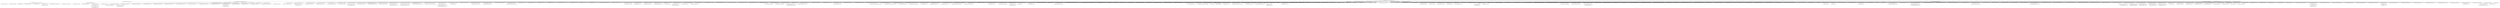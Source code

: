 digraph "com.askscio.atlassian_plugins.confluence:scio_search:atlassian-plugin:1.1.0-SNAPSHOT" { 
	"com.askscio.atlassian_plugins.confluence:scio_search:atlassian-plugin:1.1.0-SNAPSHOT" -> "com.atlassian.plugins.rest:atlassian-rest-common:jar:6.1.11:provided" ; 
	"com.askscio.atlassian_plugins.confluence:scio_search:atlassian-plugin:1.1.0-SNAPSHOT" -> "com.atlassian.plugin:atlassian-spring-scanner-maven-plugin:jar:2.2.2:provided" ; 
	"com.askscio.atlassian_plugins.confluence:scio_search:atlassian-plugin:1.1.0-SNAPSHOT" -> "javax.inject:javax.inject:jar:1:compile" ; 
	"com.askscio.atlassian_plugins.confluence:scio_search:atlassian-plugin:1.1.0-SNAPSHOT" -> "com.atlassian.plugin:atlassian-spring-scanner-annotation:jar:2.1.7:provided" ; 
	"com.askscio.atlassian_plugins.confluence:scio_search:atlassian-plugin:1.1.0-SNAPSHOT" -> "javax.servlet:javax.servlet-api:jar:3.0.1:provided" ; 
	"com.askscio.atlassian_plugins.confluence:scio_search:atlassian-plugin:1.1.0-SNAPSHOT" -> "junit:junit:jar:4.10:test" ; 
	"com.askscio.atlassian_plugins.confluence:scio_search:atlassian-plugin:1.1.0-SNAPSHOT" -> "com.atlassian.confluence:confluence:jar:6.14.0:provided" ; 
	"com.askscio.atlassian_plugins.confluence:scio_search:atlassian-plugin:1.1.0-SNAPSHOT" -> "com.atlassian.plugins:atlassian-plugins-osgi-javaconfig:jar:0.2.0:compile" ; 
	"com.askscio.atlassian_plugins.confluence:scio_search:atlassian-plugin:1.1.0-SNAPSHOT" -> "org.apache.felix:org.apache.felix.framework:jar:4.0.0:provided" ; 
	"com.askscio.atlassian_plugins.confluence:scio_search:atlassian-plugin:1.1.0-SNAPSHOT" -> "org.springframework:spring-beans:jar:4.2.5.RELEASE:provided" ; 
	"com.askscio.atlassian_plugins.confluence:scio_search:atlassian-plugin:1.1.0-SNAPSHOT" -> "org.springframework:spring-context:jar:4.2.5.RELEASE:provided" ; 
	"com.askscio.atlassian_plugins.confluence:scio_search:atlassian-plugin:1.1.0-SNAPSHOT" -> "com.atlassian.plugins:atlassian-plugins-osgi-testrunner:jar:2.0.2:test" ; 
	"com.askscio.atlassian_plugins.confluence:scio_search:atlassian-plugin:1.1.0-SNAPSHOT" -> "javax.ws.rs:jsr311-api:jar:1.1.1:provided" ; 
	"com.askscio.atlassian_plugins.confluence:scio_search:atlassian-plugin:1.1.0-SNAPSHOT" -> "com.google.code.gson:gson:jar:2.2.2-atlassian-1:compile" ; 
	"com.atlassian.plugins.rest:atlassian-rest-common:jar:6.1.11:provided" -> "com.atlassian.plugins.rest:com.atlassian.jersey-library:pom:6.1.11:provided" ; 
	"com.atlassian.plugins.rest:com.atlassian.jersey-library:pom:6.1.11:provided" -> "com.sun.jersey:jersey-core:jar:1.19.4:provided" ; 
	"com.atlassian.plugins.rest:com.atlassian.jersey-library:pom:6.1.11:provided" -> "com.sun.jersey:jersey-server:jar:1.19.4:provided" ; 
	"com.atlassian.plugins.rest:com.atlassian.jersey-library:pom:6.1.11:provided" -> "org.ow2.asm:asm:jar:7.1:provided" ; 
	"com.atlassian.plugins.rest:com.atlassian.jersey-library:pom:6.1.11:provided" -> "com.sun.jersey:jersey-servlet:jar:1.19.4:provided" ; 
	"com.atlassian.plugins.rest:com.atlassian.jersey-library:pom:6.1.11:provided" -> "com.sun.jersey:jersey-client:jar:1.19.4:provided" ; 
	"com.atlassian.plugins.rest:com.atlassian.jersey-library:pom:6.1.11:provided" -> "com.sun.jersey:jersey-json:jar:1.19.4:provided" ; 
	"com.atlassian.plugins.rest:com.atlassian.jersey-library:pom:6.1.11:provided" -> "org.codehaus.jackson:jackson-jaxrs:jar:1.9.13-atlassian-6:provided" ; 
	"com.atlassian.plugins.rest:com.atlassian.jersey-library:pom:6.1.11:provided" -> "org.codehaus.jackson:jackson-xc:jar:1.9.13-atlassian-6:provided" ; 
	"com.sun.jersey:jersey-json:jar:1.19.4:provided" -> "org.codehaus.jettison:jettison:jar:1.1:provided" ; 
	"com.atlassian.plugin:atlassian-spring-scanner-maven-plugin:jar:2.2.2:provided" -> "org.apache.maven:maven-plugin-api:jar:3.0.5:provided" ; 
	"com.atlassian.plugin:atlassian-spring-scanner-maven-plugin:jar:2.2.2:provided" -> "org.apache.maven:maven-core:jar:3.6.3:provided" ; 
	"com.atlassian.plugin:atlassian-spring-scanner-maven-plugin:jar:2.2.2:provided" -> "org.apache.maven.shared:maven-dependency-tree:jar:2.2:provided" ; 
	"com.atlassian.plugin:atlassian-spring-scanner-maven-plugin:jar:2.2.2:provided" -> "org.codehaus.plexus:plexus-utils:jar:3.3.0:provided" ; 
	"com.atlassian.plugin:atlassian-spring-scanner-maven-plugin:jar:2.2.2:provided" -> "org.reflections:reflections:jar:0.9.12:provided" ; 
	"com.atlassian.plugin:atlassian-spring-scanner-maven-plugin:jar:2.2.2:provided" -> "org.javassist:javassist:jar:3.19.0-GA:provided" ; 
	"com.atlassian.plugin:atlassian-spring-scanner-maven-plugin:jar:2.2.2:provided" -> "org.slf4j:slf4j-api:jar:1.7.25:provided" ; 
	"com.atlassian.plugin:atlassian-spring-scanner-maven-plugin:jar:2.2.2:provided" -> "org.slf4j:slf4j-simple:jar:1.7.25:provided" ; 
	"com.atlassian.plugin:atlassian-spring-scanner-maven-plugin:jar:2.2.2:provided" -> "com.google.code.findbugs:jsr305:jar:3.0.2:provided" ; 
	"org.apache.maven:maven-plugin-api:jar:3.0.5:provided" -> "org.apache.maven:maven-model:jar:3.0.5:provided" ; 
	"org.apache.maven:maven-plugin-api:jar:3.0.5:provided" -> "org.apache.maven:maven-artifact:jar:3.0.5:provided" ; 
	"org.apache.maven:maven-plugin-api:jar:3.0.5:provided" -> "org.sonatype.sisu:sisu-inject-plexus:jar:2.3.0:provided" ; 
	"org.sonatype.sisu:sisu-inject-plexus:jar:2.3.0:provided" -> "org.sonatype.sisu:sisu-inject-bean:jar:2.3.0:provided" ; 
	"org.sonatype.sisu:sisu-inject-bean:jar:2.3.0:provided" -> "org.sonatype.sisu:sisu-guice:jar:no_aop:3.1.0:provided" ; 
	"org.sonatype.sisu:sisu-guice:jar:no_aop:3.1.0:provided" -> "org.sonatype.sisu:sisu-guava:jar:0.9.9:provided" ; 
	"org.apache.maven:maven-core:jar:3.6.3:provided" -> "org.apache.maven:maven-settings:jar:3.6.3:provided" ; 
	"org.apache.maven:maven-core:jar:3.6.3:provided" -> "org.apache.maven:maven-settings-builder:jar:3.6.3:provided" ; 
	"org.apache.maven:maven-core:jar:3.6.3:provided" -> "org.apache.maven:maven-builder-support:jar:3.6.3:provided" ; 
	"org.apache.maven:maven-core:jar:3.6.3:provided" -> "org.apache.maven:maven-repository-metadata:jar:3.6.3:provided" ; 
	"org.apache.maven:maven-core:jar:3.6.3:provided" -> "org.apache.maven:maven-model-builder:jar:3.6.3:provided" ; 
	"org.apache.maven:maven-core:jar:3.6.3:provided" -> "org.apache.maven:maven-resolver-provider:jar:3.6.3:provided" ; 
	"org.apache.maven:maven-core:jar:3.6.3:provided" -> "org.apache.maven.resolver:maven-resolver-impl:jar:1.4.1:provided" ; 
	"org.apache.maven:maven-core:jar:3.6.3:provided" -> "org.apache.maven.resolver:maven-resolver-api:jar:1.4.1:provided" ; 
	"org.apache.maven:maven-core:jar:3.6.3:provided" -> "org.apache.maven.resolver:maven-resolver-spi:jar:1.4.1:provided" ; 
	"org.apache.maven:maven-core:jar:3.6.3:provided" -> "org.apache.maven.resolver:maven-resolver-util:jar:1.4.1:provided" ; 
	"org.apache.maven:maven-core:jar:3.6.3:provided" -> "org.apache.maven.shared:maven-shared-utils:jar:3.2.1:provided" ; 
	"org.apache.maven:maven-core:jar:3.6.3:provided" -> "org.eclipse.sisu:org.eclipse.sisu.plexus:jar:0.3.4:provided" ; 
	"org.apache.maven:maven-core:jar:3.6.3:provided" -> "org.eclipse.sisu:org.eclipse.sisu.inject:jar:0.3.4:provided" ; 
	"org.apache.maven:maven-core:jar:3.6.3:provided" -> "com.google.inject:guice:jar:no_aop:4.2.1:provided" ; 
	"org.apache.maven:maven-core:jar:3.6.3:provided" -> "org.codehaus.plexus:plexus-classworlds:jar:2.6.0:provided" ; 
	"org.apache.maven:maven-core:jar:3.6.3:provided" -> "org.codehaus.plexus:plexus-component-annotations:jar:2.1.0:provided" ; 
	"org.apache.maven:maven-settings-builder:jar:3.6.3:provided" -> "org.codehaus.plexus:plexus-interpolation:jar:1.25:provided" ; 
	"org.apache.maven:maven-settings-builder:jar:3.6.3:provided" -> "org.sonatype.plexus:plexus-sec-dispatcher:jar:1.4:provided" ; 
	"org.sonatype.plexus:plexus-sec-dispatcher:jar:1.4:provided" -> "org.sonatype.plexus:plexus-cipher:jar:1.4:provided" ; 
	"org.eclipse.sisu:org.eclipse.sisu.plexus:jar:0.3.4:provided" -> "javax.enterprise:cdi-api:jar:1.0:provided" ; 
	"javax.enterprise:cdi-api:jar:1.0:provided" -> "javax.annotation:jsr250-api:jar:1.0:provided" ; 
	"org.apache.maven.shared:maven-dependency-tree:jar:2.2:provided" -> "org.eclipse.aether:aether-util:jar:0.9.0.M2:provided" ; 
	"junit:junit:jar:4.10:test" -> "org.hamcrest:hamcrest-core:jar:1.1:provided" ; 
	"com.atlassian.confluence:confluence:jar:6.14.0:provided" -> "com.atlassian.filestore:dt-filestore-httpclient:jar:1.3.0:provided" ; 
	"com.atlassian.confluence:confluence:jar:6.14.0:provided" -> "com.atlassian.media:dt-media-api-httpclient:jar:2.0.4:provided" ; 
	"com.atlassian.confluence:confluence:jar:6.14.0:provided" -> "com.atlassian.security:atlassian-secure-xml:jar:3.2.11:provided" ; 
	"com.atlassian.confluence:confluence:jar:6.14.0:provided" -> "org.xerial.snappy:snappy-java:jar:1.1.1.7:provided" ; 
	"com.atlassian.confluence:confluence:jar:6.14.0:provided" -> "com.atlassian.crowd:embedded-crowd-api:jar:2.10.4:provided" ; 
	"com.atlassian.confluence:confluence:jar:6.14.0:provided" -> "com.atlassian.crowd:crowd-events:jar:2.10.4:provided" ; 
	"com.atlassian.confluence:confluence:jar:6.14.0:provided" -> "com.atlassian.crowd:crowd-core:jar:2.10.4:provided" ; 
	"com.atlassian.confluence:confluence:jar:6.14.0:provided" -> "com.atlassian.crowd:crowd-integration-api:jar:2.10.4:provided" ; 
	"com.atlassian.confluence:confluence:jar:6.14.0:provided" -> "com.atlassian.crowd:crowd-integration-seraph:jar:2.10.4:provided" ; 
	"com.atlassian.confluence:confluence:jar:6.14.0:provided" -> "com.atlassian.crowd:embedded-crowd-spi:jar:2.10.4:provided" ; 
	"com.atlassian.confluence:confluence:jar:6.14.0:provided" -> "com.atlassian.crowd:crowd-password-encoders:jar:2.10.4:provided" ; 
	"com.atlassian.confluence:confluence:jar:6.14.0:provided" -> "com.google.code.findbugs:findbugs-annotations:jar:3.0.1:provided" ; 
	"com.atlassian.confluence:confluence:jar:6.14.0:provided" -> "com.atlassian.crowd:atlassian-embedded-crowd-atlassian-user:jar:2.3.3:provided" ; 
	"com.atlassian.confluence:confluence:jar:6.14.0:provided" -> "com.atlassian.crowd:embedded-crowd-core:jar:2.10.4:provided" ; 
	"com.atlassian.confluence:confluence:jar:6.14.0:provided" -> "com.atlassian.crowd:crowd-query-language:jar:2.10.4:provided" ; 
	"com.atlassian.confluence:confluence:jar:6.14.0:provided" -> "com.atlassian.crowd:crowd-persistence:jar:2.10.4:provided" ; 
	"com.atlassian.confluence:confluence:jar:6.14.0:provided" -> "org.springframework.ldap:spring-ldap-core:jar:2.2.1.RELEASE:provided" ; 
	"com.atlassian.confluence:confluence:jar:6.14.0:provided" -> "com.atlassian.confluence:confluence-upgrade:jar:6.14.0:provided" ; 
	"com.atlassian.confluence:confluence:jar:6.14.0:provided" -> "com.atlassian.confluence.compat:confluence-compat-lib:jar:1.0.0:provided" ; 
	"com.atlassian.confluence:confluence:jar:6.14.0:provided" -> "com.atlassian.gzipfilter:atlassian-gzipfilter:jar:3.0.0:provided" ; 
	"com.atlassian.confluence:confluence:jar:6.14.0:provided" -> "com.atlassian.analytics:analytics-api:jar:5.6.0:provided" ; 
	"com.atlassian.confluence:confluence:jar:6.14.0:provided" -> "com.atlassian.applinks:applinks-api:jar:5.4.7:provided" ; 
	"com.atlassian.confluence:confluence:jar:6.14.0:provided" -> "com.atlassian.applinks:applinks-spi:jar:5.4.7:provided" ; 
	"com.atlassian.confluence:confluence:jar:6.14.0:provided" -> "com.atlassian.applinks:applinks-host:jar:5.4.7:provided" ; 
	"com.atlassian.confluence:confluence:jar:6.14.0:provided" -> "com.atlassian.cluster.monitoring:cluster-monitoring-spi:jar:1.0.3:provided" ; 
	"com.atlassian.confluence:confluence:jar:6.14.0:provided" -> "com.atlassian.dragonfly:dragonfly-api:jar:1.1:provided" ; 
	"com.atlassian.confluence:confluence:jar:6.14.0:provided" -> "com.atlassian.dragonfly:dragonfly-spi:jar:1.1:provided" ; 
	"com.atlassian.confluence:confluence:jar:6.14.0:provided" -> "com.atlassian.dragonfly:dragonfly-core:jar:1.1:provided" ; 
	"com.atlassian.confluence:confluence:jar:6.14.0:provided" -> "com.atlassian.util.concurrent:atlassian-util-concurrent:jar:3.0.0:provided" ; 
	"com.atlassian.confluence:confluence:jar:6.14.0:provided" -> "io.atlassian.util.concurrent:atlassian-util-concurrent:jar:4.0.1:provided" ; 
	"com.atlassian.confluence:confluence:jar:6.14.0:provided" -> "com.atlassian.modzdetector:modz-detector:jar:0.14:provided" ; 
	"com.atlassian.confluence:confluence:jar:6.14.0:provided" -> "com.atlassian.mail:atlassian-mail:jar:2.5.19:provided" ; 
	"com.atlassian.confluence:confluence:jar:6.14.0:provided" -> "com.atlassian.velocity:atlassian-velocity:jar:1.3:provided" ; 
	"com.atlassian.confluence:confluence:jar:6.14.0:provided" -> "com.atlassian.core:atlassian-core:jar:4.6.22:provided" ; 
	"com.atlassian.confluence:confluence:jar:6.14.0:provided" -> "com.atlassian.config:atlassian-config:jar:1.0.1:provided" ; 
	"com.atlassian.confluence:confluence:jar:6.14.0:provided" -> "com.atlassian.spring:atlassian-spring:jar:2.0.8:provided" ; 
	"com.atlassian.confluence:confluence:jar:6.14.0:provided" -> "com.atlassian.spring:atlassian-spring-hibernate2:jar:2.0.8:provided" ; 
	"com.atlassian.confluence:confluence:jar:6.14.0:provided" -> "com.atlassian.event:atlassian-event:jar:3.1.5:provided" ; 
	"com.atlassian.confluence:confluence:jar:6.14.0:provided" -> "com.atlassian.confluence:confluence-bucket:jar:6.14.0:provided" ; 
	"com.atlassian.confluence:confluence:jar:6.14.0:provided" -> "com.atlassian.hibernate:atlassian-hibernate2-extras:jar:6.2.1:provided" ; 
	"com.atlassian.confluence:confluence:jar:6.14.0:provided" -> "com.atlassian.xwork:atlassian-xwork-10:jar:1.20:provided" ; 
	"com.atlassian.confluence:confluence:jar:6.14.0:provided" -> "com.atlassian.xwork:atlassian-xwork-core:jar:1.20:provided" ; 
	"com.atlassian.confluence:confluence:jar:6.14.0:provided" -> "com.atlassian.profiling:atlassian-profiling:jar:2.0:provided" ; 
	"com.atlassian.confluence:confluence:jar:6.14.0:provided" -> "com.atlassian.threadlocal:atlassian-threadlocal:jar:1.4:provided" ; 
	"com.atlassian.confluence:confluence:jar:6.14.0:provided" -> "com.atlassian.trackback:atlassian-trackback:jar:0.10:provided" ; 
	"com.atlassian.confluence:confluence:jar:6.14.0:provided" -> "com.atlassian.extras:atlassian-extras-core:jar:3.4.1:provided" ; 
	"com.atlassian.confluence:confluence:jar:6.14.0:provided" -> "com.atlassian.ip:atlassian-ip:jar:3.1:provided" ; 
	"com.atlassian.confluence:confluence:jar:6.14.0:provided" -> "com.atlassian.johnson:atlassian-johnson-core:jar:3.5.0:provided" ; 
	"com.atlassian.confluence:confluence:jar:6.14.0:provided" -> "com.atlassian.johnson:atlassian-johnson-plugins:jar:3.5.0:provided" ; 
	"com.atlassian.confluence:confluence:jar:6.14.0:provided" -> "com.atlassian.html:atlassian-html-encoder:jar:1.5:provided" ; 
	"com.atlassian.confluence:confluence:jar:6.14.0:provided" -> "com.atlassian.json:atlassian-json-jsonorg:jar:0.11:provided" ; 
	"com.atlassian.confluence:confluence:jar:6.14.0:provided" -> "com.atlassian.plugins:atlassian-plugins-core:jar:4.6.2:provided" ; 
	"com.atlassian.confluence:confluence:jar:6.14.0:provided" -> "com.atlassian.plugins:atlassian-plugins-servlet:jar:4.6.2:provided" ; 
	"com.atlassian.confluence:confluence:jar:6.14.0:provided" -> "com.atlassian.plugins:atlassian-plugins-webresource-common:jar:4.6.2:provided" ; 
	"com.atlassian.confluence:confluence:jar:6.14.0:provided" -> "com.atlassian.plugins:atlassian-plugins-webfragment-api:jar:4.0.1:provided" ; 
	"com.atlassian.confluence:confluence:jar:6.14.0:provided" -> "com.atlassian.plugins:atlassian-plugins-webfragment:jar:4.0.1:provided" ; 
	"com.atlassian.confluence:confluence:jar:6.14.0:provided" -> "com.atlassian.plugins:atlassian-plugins-webresource:jar:3.5.19-ac3d947:provided" ; 
	"com.atlassian.confluence:confluence:jar:6.14.0:provided" -> "com.atlassian.plugins:atlassian-plugins-osgi:jar:4.6.2:provided" ; 
	"com.atlassian.confluence:confluence:jar:6.14.0:provided" -> "com.atlassian.plugins:atlassian-plugins-schema:jar:4.6.2:provided" ; 
	"com.atlassian.confluence:confluence:jar:6.14.0:provided" -> "com.atlassian.plugins:atlassian-plugins-spring:jar:4.6.2:provided" ; 
	"com.atlassian.confluence:confluence:jar:6.14.0:provided" -> "com.atlassian.plugins:atlassian-spring-interceptor-adapter-spi:jar:1.1:provided" ; 
	"com.atlassian.confluence:confluence:jar:6.14.0:provided" -> "com.atlassian.bandana:atlassian-bandana:jar:3.1:provided" ; 
	"com.atlassian.confluence:confluence:jar:6.14.0:provided" -> "com.atlassian.user:atlassian-user:jar:3.0:provided" ; 
	"com.atlassian.confluence:confluence:jar:6.14.0:provided" -> "com.atlassian.renderer:atlassian-renderer-legacy:jar:6.2.19:provided" ; 
	"com.atlassian.confluence:confluence:jar:6.14.0:provided" -> "net.sourceforge.nekohtml:nekohtml:jar:1.9.22:provided" ; 
	"com.atlassian.confluence:confluence:jar:6.14.0:provided" -> "com.atlassian.bonnie:atlassian-bonnie:jar:7.0.2:provided" ; 
	"com.atlassian.confluence:confluence:jar:6.14.0:provided" -> "org.bouncycastle:bcprov-jdk15on:jar:1.60:provided" ; 
	"com.atlassian.confluence:confluence:jar:6.14.0:provided" -> "org.bouncycastle:bcmail-jdk15on:jar:1.60:provided" ; 
	"com.atlassian.confluence:confluence:jar:6.14.0:provided" -> "com.atlassian.jdk.utilities:atlassian-jdk-utilities:jar:0.4:provided" ; 
	"com.atlassian.confluence:confluence:jar:6.14.0:provided" -> "joda-time:joda-time:jar:2.9.9:provided" ; 
	"com.atlassian.confluence:confluence:jar:6.14.0:provided" -> "com.atlassian.seraph:atlassian-seraph:jar:4.0.0:provided" ; 
	"com.atlassian.confluence:confluence:jar:6.14.0:provided" -> "com.atlassian.security.auth.trustedapps:atlassian-trusted-apps-core:jar:4.1.0:provided" ; 
	"com.atlassian.confluence:confluence:jar:6.14.0:provided" -> "com.atlassian.security.auth.trustedapps:atlassian-trusted-apps-seraph-integration:jar:4.1.0:provided" ; 
	"com.atlassian.confluence:confluence:jar:6.14.0:provided" -> "com.atlassian.plugins:avatar-plugin-api:jar:1.3.5:provided" ; 
	"com.atlassian.confluence:confluence:jar:6.14.0:provided" -> "log4j:log4j:jar:1.2.17:provided" ; 
	"com.atlassian.confluence:confluence:jar:6.14.0:provided" -> "org.slf4j:jul-to-slf4j:jar:1.7.25:provided" ; 
	"com.atlassian.confluence:confluence:jar:6.14.0:provided" -> "org.slf4j:jcl-over-slf4j:jar:1.7.25:provided" ; 
	"com.atlassian.confluence:confluence:jar:6.14.0:provided" -> "commons-lang:commons-lang:jar:2.6:provided" ; 
	"com.atlassian.confluence:confluence:jar:6.14.0:provided" -> "org.apache.commons:commons-lang3:jar:3.8.1:provided" ; 
	"com.atlassian.confluence:confluence:jar:6.14.0:provided" -> "commons-io:commons-io:jar:2.6:provided" ; 
	"com.atlassian.confluence:confluence:jar:6.14.0:provided" -> "commons-beanutils:commons-beanutils:jar:1.9.3:provided" ; 
	"com.atlassian.confluence:confluence:jar:6.14.0:provided" -> "commons-fileupload:commons-fileupload:jar:1.3.3:provided" ; 
	"com.atlassian.confluence:confluence:jar:6.14.0:provided" -> "commons-collections:commons-collections:jar:3.2.2:provided" ; 
	"com.atlassian.confluence:confluence:jar:6.14.0:provided" -> "org.apache.commons:commons-collections4:jar:4.1:provided" ; 
	"com.atlassian.confluence:confluence:jar:6.14.0:provided" -> "net.sf.supercsv:super-csv:jar:2.1.0:provided" ; 
	"com.atlassian.confluence:confluence:jar:6.14.0:provided" -> "commons-validator:commons-validator:jar:1.5.1:provided" ; 
	"com.atlassian.confluence:confluence:jar:6.14.0:provided" -> "hibernate:hibernate:jar:2.1.8-atlassian-34:provided" ; 
	"com.atlassian.confluence:confluence:jar:6.14.0:provided" -> "org.hibernate:hibernate-core:jar:5.2.8.Final:provided" ; 
	"com.atlassian.confluence:confluence:jar:6.14.0:provided" -> "org.hibernate:hibernate-c3p0:jar:5.2.8.Final:provided" ; 
	"com.atlassian.confluence:confluence:jar:6.14.0:provided" -> "com.atlassian.hibernate:hibernate.adapter:jar:1.0.3:provided" ; 
	"com.atlassian.confluence:confluence:jar:6.14.0:provided" -> "cglib:cglib:jar:3.2.9:provided" ; 
	"com.atlassian.confluence:confluence:jar:6.14.0:provided" -> "dom4j:dom4j:jar:1.6.1:provided" ; 
	"com.atlassian.confluence:confluence:jar:6.14.0:provided" -> "jaxen:jaxen:jar:1.0-FCS:provided" ; 
	"com.atlassian.confluence:confluence:jar:6.14.0:provided" -> "saxpath:saxpath:jar:1.0-FCS:provided" ; 
	"com.atlassian.confluence:confluence:jar:6.14.0:provided" -> "odmg:odmg:jar:3.0:provided" ; 
	"com.atlassian.confluence:confluence:jar:6.14.0:provided" -> "com.mchange:c3p0:jar:0.9.5.1:provided" ; 
	"com.atlassian.confluence:confluence:jar:6.14.0:provided" -> "javax.transaction:javax.transaction-api:jar:1.2:provided" ; 
	"com.atlassian.confluence:confluence:jar:6.14.0:provided" -> "com.sun:jai_core:jar:1.1.3:provided" ; 
	"com.atlassian.confluence:confluence:jar:6.14.0:provided" -> "com.sun:jai_codec:jar:1.1.3:provided" ; 
	"com.atlassian.confluence:confluence:jar:6.14.0:provided" -> "opensymphony:webwork:jar:2.1.5-atlassian-3:provided" ; 
	"com.atlassian.confluence:confluence:jar:6.14.0:provided" -> "opensymphony:xwork:jar:1.0.3.6:provided" ; 
	"com.atlassian.confluence:confluence:jar:6.14.0:provided" -> "ognl:ognl:jar:2.6.5-atlassian-3:provided" ; 
	"com.atlassian.confluence:confluence:jar:6.14.0:provided" -> "opensymphony:oscore:jar:2.2.7-atlassian-1:provided" ; 
	"com.atlassian.confluence:confluence:jar:6.14.0:provided" -> "oscache:oscache:jar:2.2:provided" ; 
	"com.atlassian.confluence:confluence:jar:6.14.0:provided" -> "osuser:osuser:jar:atl.user:provided" ; 
	"com.atlassian.confluence:confluence:jar:6.14.0:provided" -> "opensymphony:propertyset:jar:1.3-21Nov03:provided" ; 
	"com.atlassian.confluence:confluence:jar:6.14.0:provided" -> "org.apache.velocity:velocity:jar:1.6.4-atlassian-9:provided" ; 
	"com.atlassian.confluence:confluence:jar:6.14.0:provided" -> "com.atlassian.soy:soy-template-renderer-api:jar:4.5.0:provided" ; 
	"com.atlassian.confluence:confluence:jar:6.14.0:provided" -> "com.atlassian.soy:soy-template-renderer-plugin-api:jar:4.5.0:provided" ; 
	"com.atlassian.confluence:confluence:jar:6.14.0:provided" -> "commons-pool:commons-pool:jar:1.6:provided" ; 
	"com.atlassian.confluence:confluence:jar:6.14.0:provided" -> "com.sun.activation:javax.activation:jar:1.2.0:provided" ; 
	"com.atlassian.confluence:confluence:jar:6.14.0:provided" -> "javax.annotation:javax.annotation-api:jar:1.3.2:provided" ; 
	"com.atlassian.confluence:confluence:jar:6.14.0:provided" -> "javax.xml.bind:jaxb-api:jar:2.3.1:provided" ; 
	"com.atlassian.confluence:confluence:jar:6.14.0:provided" -> "org.glassfish.jaxb:jaxb-runtime:jar:2.3.1:provided" ; 
	"com.atlassian.confluence:confluence:jar:6.14.0:provided" -> "javax.json:javax.json-api:jar:1.1.2:provided" ; 
	"com.atlassian.confluence:confluence:jar:6.14.0:provided" -> "org.glassfish:javax.json:jar:1.1.2:provided" ; 
	"com.atlassian.confluence:confluence:jar:6.14.0:provided" -> "javax.mail:mail:jar:1.4.5:provided" ; 
	"com.atlassian.confluence:confluence:jar:6.14.0:provided" -> "javax.validation:validation-api:jar:1.1.0.Final:provided" ; 
	"com.atlassian.confluence:confluence:jar:6.14.0:provided" -> "com.atlassian.spring:spring-quartz1:jar:0.0.1:provided" ; 
	"com.atlassian.confluence:confluence:jar:6.14.0:provided" -> "org.aspectj:aspectjweaver:jar:1.9.1:provided" ; 
	"com.atlassian.confluence:confluence:jar:6.14.0:provided" -> "opensymphony:sitemesh:jar:2.5-atlassian-6:provided" ; 
	"com.atlassian.confluence:confluence:jar:6.14.0:provided" -> "velocity-tools:velocity-tools:jar:view-1.1:provided" ; 
	"com.atlassian.confluence:confluence:jar:6.14.0:provided" -> "radeox:radeox:jar:1.0b2-forked-22Apr2004:provided" ; 
	"com.atlassian.confluence:confluence:jar:6.14.0:provided" -> "org.apache.lucene:lucene-core:jar:4.4.0-atlassian-02:provided" ; 
	"com.atlassian.confluence:confluence:jar:6.14.0:provided" -> "org.apache.lucene:lucene-analyzers-common:jar:4.4.0-atlassian-02:provided" ; 
	"com.atlassian.confluence:confluence:jar:6.14.0:provided" -> "org.apache.lucene:lucene-analyzers-kuromoji:jar:4.4.0-atlassian-02:provided" ; 
	"com.atlassian.confluence:confluence:jar:6.14.0:provided" -> "org.apache.lucene:lucene-misc:jar:4.4.0-atlassian-02:provided" ; 
	"com.atlassian.confluence:confluence:jar:6.14.0:provided" -> "org.apache.lucene:lucene-highlighter:jar:4.4.0-atlassian-02:provided" ; 
	"com.atlassian.confluence:confluence:jar:6.14.0:provided" -> "org.apache.lucene:lucene-queryparser:jar:4.4.0-atlassian-02:provided" ; 
	"com.atlassian.confluence:confluence:jar:6.14.0:provided" -> "org.apache.pdfbox:xmpbox:jar:2.0.6:provided" ; 
	"com.atlassian.confluence:confluence:jar:6.14.0:provided" -> "commons-digester:commons-digester:jar:1.5:provided" ; 
	"com.atlassian.confluence:confluence:jar:6.14.0:provided" -> "org.hibernate:jtidy:jar:r8-20060801:provided" ; 
	"com.atlassian.confluence:confluence:jar:6.14.0:provided" -> "org.quartz-scheduler:quartz:jar:1.8.6:provided" ; 
	"com.atlassian.confluence:confluence:jar:6.14.0:provided" -> "com.atlassian.scheduler:atlassian-scheduler-api:jar:2.0.0:provided" ; 
	"com.atlassian.confluence:confluence:jar:6.14.0:provided" -> "com.atlassian.scheduler:atlassian-scheduler-core:jar:2.0.0:provided" ; 
	"com.atlassian.confluence:confluence:jar:6.14.0:provided" -> "com.atlassian.scheduler.caesium:atlassian-scheduler-caesium:jar:2.0.0:provided" ; 
	"com.atlassian.confluence:confluence:jar:6.14.0:provided" -> "org.hsqldb:hsqldb:jar:2.3.0:provided" ; 
	"com.atlassian.confluence:confluence:jar:6.14.0:provided" -> "com.h2database:h2:jar:1.4.196:provided" ; 
	"com.atlassian.confluence:confluence:jar:6.14.0:provided" -> "com.atlassian.hsqldb:atlassian-hsqdlb-server-integration:jar:1.1.0:provided" ; 
	"com.atlassian.confluence:confluence:jar:6.14.0:provided" -> "com.atlassian.h2:atlassian-h2-server-integration:jar:1.0.0:provided" ; 
	"com.atlassian.confluence:confluence:jar:6.14.0:provided" -> "org.postgresql:postgresql:jar:42.1.1:provided" ; 
	"com.atlassian.confluence:confluence:jar:6.14.0:provided" -> "com.microsoft.sqlserver:mssql-jdbc:jar:6.3.0.jre8-preview:provided" ; 
	"com.atlassian.confluence:confluence:jar:6.14.0:provided" -> "net.sourceforge.jtds:jtds:jar:1.3.1:provided" ; 
	"com.atlassian.confluence:confluence:jar:6.14.0:provided" -> "rome:rome:jar:1.0:provided" ; 
	"com.atlassian.confluence:confluence:jar:6.14.0:provided" -> "org.jdom:jdom:jar:1.1.3:provided" ; 
	"com.atlassian.confluence:confluence:jar:6.14.0:provided" -> "commons-jrcs:commons-jrcs:jar:diff-0.1.7:provided" ; 
	"com.atlassian.confluence:confluence:jar:6.14.0:provided" -> "commons-httpclient:commons-httpclient:jar:3.1-atlassian-2:provided" ; 
	"com.atlassian.confluence:confluence:jar:6.14.0:provided" -> "xerces:xercesImpl:jar:2.11.0-atlassian-01:provided" ; 
	"com.atlassian.confluence:confluence:jar:6.14.0:provided" -> "xmlrpc:xmlrpc:jar:2.0+xmlrpc61.1+sbfix:provided" ; 
	"com.atlassian.confluence:confluence:jar:6.14.0:provided" -> "com.atlassian.xmlrpc:xmlrpc-supplementary-character-support:jar:0.2:provided" ; 
	"com.atlassian.confluence:confluence:jar:6.14.0:provided" -> "commons-discovery:commons-discovery:jar:0.5:provided" ; 
	"com.atlassian.confluence:confluence:jar:6.14.0:provided" -> "commons-codec:commons-codec:jar:1.11:provided" ; 
	"com.atlassian.confluence:confluence:jar:6.14.0:provided" -> "oro:oro:jar:2.0.8:provided" ; 
	"com.atlassian.confluence:confluence:jar:6.14.0:provided" -> "com.thoughtworks.xstream:xstream:jar:1.1.1:provided" ; 
	"com.atlassian.confluence:confluence:jar:6.14.0:provided" -> "xalan:xalan:jar:2.7.2:provided" ; 
	"com.atlassian.confluence:confluence:jar:6.14.0:provided" -> "org.codehaus.woodstox:wstx-asl:jar:3.2.9-atlassian-1:provided" ; 
	"com.atlassian.confluence:confluence:jar:6.14.0:provided" -> "io.leopard.thirdparty:jcaptcha-api:jar:2.0.0:provided" ; 
	"com.atlassian.confluence:confluence:jar:6.14.0:provided" -> "io.leopard.thirdparty:jcaptcha-core:jar:2.0.0:provided" ; 
	"com.atlassian.confluence:confluence:jar:6.14.0:provided" -> "org.tuckey:urlrewritefilter:jar:4.0.4:provided" ; 
	"com.atlassian.confluence:confluence:jar:6.14.0:provided" -> "wsdl4j:wsdl4j:jar:1.6.1:provided" ; 
	"com.atlassian.confluence:confluence:jar:6.14.0:provided" -> "net.jcip:jcip-annotations:jar:1.0:provided" ; 
	"com.atlassian.confluence:confluence:jar:6.14.0:provided" -> "com.atlassian.vcache:atlassian-vcache-api:jar:1.9.4:provided" ; 
	"com.atlassian.confluence:confluence:jar:6.14.0:provided" -> "io.atlassian.util.vcache:atlassian-util-vcache:jar:1.0.0:provided" ; 
	"com.atlassian.confluence:confluence:jar:6.14.0:provided" -> "com.atlassian.vcache:atlassian-vcache-internal-legacy:jar:1.9.4:provided" ; 
	"com.atlassian.confluence:confluence:jar:6.14.0:provided" -> "com.atlassian.marshalling:atlassian-marshalling-gson:jar:3.0.1:provided" ; 
	"com.atlassian.confluence:confluence:jar:6.14.0:provided" -> "com.atlassian.marshalling:atlassian-marshalling-jdk:jar:1.1.0:provided" ; 
	"com.atlassian.confluence:confluence:jar:6.14.0:provided" -> "com.atlassian.marshalling:atlassian-marshalling-protobuf:jar:1.0.0:provided" ; 
	"com.atlassian.confluence:confluence:jar:6.14.0:provided" -> "com.atlassian.cache:atlassian-cache-api:jar:3.0.2:provided" ; 
	"com.atlassian.confluence:confluence:jar:6.14.0:provided" -> "com.atlassian.cache:atlassian-cache-memory:jar:3.0.2:provided" ; 
	"com.atlassian.confluence:confluence:jar:6.14.0:provided" -> "com.atlassian.beehive:beehive-api:jar:0.2.1:provided" ; 
	"com.atlassian.confluence:confluence:jar:6.14.0:provided" -> "com.atlassian.sal:sal-spi:jar:3.2.0-abbce37:provided" ; 
	"com.atlassian.confluence:confluence:jar:6.14.0:provided" -> "com.atlassian.sal:sal-spring:jar:3.2.0-abbce37:provided" ; 
	"com.atlassian.confluence:confluence:jar:6.14.0:provided" -> "com.atlassian.sal:sal-api:jar:3.2.0-abbce37:provided" ; 
	"com.atlassian.confluence:confluence:jar:6.14.0:provided" -> "com.atlassian.sal:sal-trust-api:jar:3.2.0-abbce37:provided" ; 
	"com.atlassian.confluence:confluence:jar:6.14.0:provided" -> "com.atlassian.confluence:confluence-java-api:jar:6.14.0:provided" ; 
	"com.atlassian.confluence:confluence:jar:6.14.0:provided" -> "com.atlassian.confluence:confluence-rest-api:jar:6.14.0:provided" ; 
	"com.atlassian.confluence:confluence:jar:6.14.0:provided" -> "com.atlassian.confluence:confluence-rest-serialization:jar:6.14.0:provided" ; 
	"com.atlassian.confluence:confluence:jar:6.14.0:provided" -> "org.codehaus.jackson:jackson-core-asl:jar:1.9.13-atlassian-3:provided" ; 
	"com.atlassian.confluence:confluence:jar:6.14.0:provided" -> "org.codehaus.jackson:jackson-mapper-asl:jar:1.9.13-atlassian-3:provided" ; 
	"com.atlassian.confluence:confluence:jar:6.14.0:provided" -> "com.fasterxml.jackson.core:jackson-annotations:jar:2.9.6:provided" ; 
	"com.atlassian.confluence:confluence:jar:6.14.0:provided" -> "com.fasterxml.jackson.core:jackson-core:jar:2.9.6:provided" ; 
	"com.atlassian.confluence:confluence:jar:6.14.0:provided" -> "com.fasterxml.jackson.core:jackson-databind:jar:2.9.6:provided" ; 
	"com.atlassian.confluence:confluence:jar:6.14.0:provided" -> "com.fasterxml.jackson.datatype:jackson-datatype-joda:jar:2.9.6:provided" ; 
	"com.atlassian.confluence:confluence:jar:6.14.0:provided" -> "com.atlassian.activeobjects:activeobjects-dbex:jar:1.5.2:provided" ; 
	"com.atlassian.confluence:confluence:jar:6.14.0:provided" -> "org.owasp.antisamy:antisamy:jar:1.5.3-atlassian-2:provided" ; 
	"com.atlassian.confluence:confluence:jar:6.14.0:provided" -> "org.apache.xmlgraphics:batik-codec:jar:1.9:provided" ; 
	"com.atlassian.confluence:confluence:jar:6.14.0:provided" -> "org.apache.xmlgraphics:batik-css:jar:1.9:provided" ; 
	"com.atlassian.confluence:confluence:jar:6.14.0:provided" -> "org.apache.xmlgraphics:batik-ext:jar:1.9:provided" ; 
	"com.atlassian.confluence:confluence:jar:6.14.0:provided" -> "org.apache.xmlgraphics:batik-transcoder:jar:1.9:provided" ; 
	"com.atlassian.confluence:confluence:jar:6.14.0:provided" -> "org.outerj.daisy:daisydiff:jar:1.1-atlassian-5:provided" ; 
	"com.atlassian.confluence:confluence:jar:6.14.0:provided" -> "com.atlassian.velocity.htmlsafe:velocity-htmlsafe:jar:1.5.1:provided" ; 
	"com.atlassian.confluence:confluence:jar:6.14.0:provided" -> "com.atlassian.botocss:botocss-core:jar:6.3:provided" ; 
	"com.atlassian.confluence:confluence:jar:6.14.0:provided" -> "com.google.guava:guava:jar:18.0:provided" ; 
	"com.atlassian.confluence:confluence:jar:6.14.0:provided" -> "com.atlassian.fugue:fugue:jar:2.7.0:provided" ; 
	"com.atlassian.confluence:confluence:jar:6.14.0:provided" -> "io.atlassian.fugue:fugue:jar:4.5.0:provided" ; 
	"com.atlassian.confluence:confluence:jar:6.14.0:provided" -> "io.atlassian.fugue:fugue-deprecated:jar:4.5.0:provided" ; 
	"com.atlassian.confluence:confluence:jar:6.14.0:provided" -> "io.atlassian.fugue:fugue-guava:jar:4.5.0:provided" ; 
	"com.atlassian.confluence:confluence:jar:6.14.0:provided" -> "io.atlassian.fugue:fugue-optics:jar:4.5.0:provided" ; 
	"com.atlassian.confluence:confluence:jar:6.14.0:provided" -> "io.atlassian.fugue:fugue-retry:jar:4.5.0:provided" ; 
	"com.atlassian.confluence:confluence:jar:6.14.0:provided" -> "com.atlassian.http:atlassian-http:jar:2.0.2:provided" ; 
	"com.atlassian.confluence:confluence:jar:6.14.0:provided" -> "com.atlassian.instrumentation:atlassian-instrumentation-core:jar:2.2.3:provided" ; 
	"com.atlassian.confluence:confluence:jar:6.14.0:provided" -> "com.github.kristofa:brave-web-servlet-filter:jar:3.0.0:provided" ; 
	"com.atlassian.confluence:confluence:jar:6.14.0:provided" -> "com.github.kristofa:brave-apache-http-interceptors:jar:3.0.0:provided" ; 
	"com.atlassian.confluence:confluence:jar:6.14.0:provided" -> "io.atlassian.zipkin:atlassian-brave-spancollector-core:jar:1.0.0:provided" ; 
	"com.atlassian.confluence:confluence:jar:6.14.0:provided" -> "com.atlassian.tenancy:atlassian-tenancy-api:jar:2.0.0:provided" ; 
	"com.atlassian.confluence:confluence:jar:6.14.0:provided" -> "com.atlassian.ozymandias:atlassian-plugin-point-safety:jar:0.15:provided" ; 
	"com.atlassian.confluence:confluence:jar:6.14.0:provided" -> "com.github.gquintana.metrics:metrics-sql:jar:3.1.0-atlassian-4:provided" ; 
	"com.atlassian.confluence:confluence:jar:6.14.0:provided" -> "com.github.dblock:oshi-core:jar:3.2:provided" ; 
	"com.atlassian.confluence:confluence:jar:6.14.0:provided" -> "com.atlassian.confluence:confluence-extractor-api:jar:1.1.2:provided" ; 
	"com.atlassian.confluence:confluence:jar:6.14.0:provided" -> "com.atlassian.plugins:atlassian-whitelist-api-plugin:jar:3.0.2:provided" ; 
	"com.atlassian.confluence:confluence:jar:6.14.0:provided" -> "com.atlassian.diagnostics:atlassian-diagnostics-api:jar:1.1.1:provided" ; 
	"com.atlassian.confluence:confluence:jar:6.14.0:provided" -> "com.atlassian.diagnostics:atlassian-diagnostics-core:jar:1.1.1:provided" ; 
	"com.atlassian.confluence:confluence:jar:6.14.0:provided" -> "com.atlassian.diagnostics:atlassian-diagnostics-platform:jar:1.1.1:provided" ; 
	"com.atlassian.filestore:dt-filestore-httpclient:jar:1.3.0:provided" -> "com.atlassian.filestore:dt-filestore-client-api:jar:1.3.0:provided" ; 
	"com.atlassian.filestore:dt-filestore-httpclient:jar:1.3.0:provided" -> "com.atlassian.filestore:dt-filestore-client-core:jar:1.3.0:provided" ; 
	"com.atlassian.filestore:dt-filestore-client-core:jar:1.3.0:provided" -> "org.bitbucket.b_c:jose4j:jar:0.4.2:provided" ; 
	"com.atlassian.media:dt-media-api-httpclient:jar:2.0.4:provided" -> "com.atlassian.media:dt-media-api-client-api:jar:2.0.4:provided" ; 
	"com.atlassian.media:dt-media-api-httpclient:jar:2.0.4:provided" -> "com.atlassian.media:dt-media-api-client-core:jar:2.0.4:provided" ; 
	"com.atlassian.crowd:embedded-crowd-api:jar:2.10.4:provided" -> "com.atlassian.annotations:atlassian-annotations:jar:0.14:provided" ; 
	"com.atlassian.crowd:crowd-events:jar:2.10.4:provided" -> "com.atlassian.crowd:crowd-api:jar:2.10.4:provided" ; 
	"com.atlassian.crowd:crowd-core:jar:2.10.4:provided" -> "com.atlassian.crowd:crowd-ldap:jar:2.10.4:provided" ; 
	"com.atlassian.crowd:crowd-core:jar:2.10.4:provided" -> "com.atlassian.crowd:crowd-persistence-file:jar:2.10.4:provided" ; 
	"com.atlassian.crowd:crowd-core:jar:2.10.4:provided" -> "com.atlassian.security:atlassian-secure-random:jar:3.2.4:provided" ; 
	"com.atlassian.crowd:crowd-core:jar:2.10.4:provided" -> "com.atlassian.crowd:crowd-core-tiny:jar:2.10.4:provided" ; 
	"com.atlassian.crowd:crowd-core:jar:2.10.4:provided" -> "org.apache.httpcomponents:httpclient:jar:4.5.1:provided" ; 
	"com.atlassian.crowd:crowd-ldap:jar:2.10.4:provided" -> "com.google.code.findbugs:annotations:jar:3.0.0:provided" ; 
	"org.apache.httpcomponents:httpclient:jar:4.5.1:provided" -> "org.apache.httpcomponents:httpcore:jar:4.4.3:provided" ; 
	"com.atlassian.crowd:crowd-integration-seraph:jar:2.10.4:provided" -> "com.atlassian.crowd:crowd-integration-client-common:jar:2.10.4:provided" ; 
	"com.atlassian.crowd:crowd-integration-client-common:jar:2.10.4:provided" -> "com.atlassian.security:atlassian-cookie-tools:jar:3.2.4:provided" ; 
	"com.atlassian.crowd:crowd-password-encoders:jar:2.10.4:provided" -> "com.atlassian.security:atlassian-password-encoder:jar:3.2.4:provided" ; 
	"com.atlassian.crowd:crowd-password-encoders:jar:2.10.4:provided" -> "org.springframework.security:spring-security-core:jar:3.2.5.RELEASE:provided" ; 
	"com.atlassian.crowd:embedded-crowd-core:jar:2.10.4:provided" -> "com.atlassian.crowd:crowd-remote:jar:2.10.4:provided" ; 
	"com.atlassian.crowd:crowd-remote:jar:2.10.4:provided" -> "com.atlassian.crowd:crowd-integration-client-rest:jar:2.10.4:provided" ; 
	"com.atlassian.crowd:crowd-integration-client-rest:jar:2.10.4:provided" -> "org.apache.httpcomponents:httpclient-cache:jar:4.5.1:provided" ; 
	"com.atlassian.crowd:crowd-query-language:jar:2.10.4:provided" -> "org.antlr:antlr-runtime:jar:3.5.2:provided" ; 
	"org.springframework.ldap:spring-ldap-core:jar:2.2.1.RELEASE:provided" -> "org.springframework:spring-tx:jar:4.3.4.RELEASE:provided" ; 
	"com.atlassian.confluence:confluence-upgrade:jar:6.14.0:provided" -> "com.atlassian.plugins:atlassian-plugins-api:jar:4.6.2:provided" ; 
	"com.atlassian.gzipfilter:atlassian-gzipfilter:jar:3.0.0:provided" -> "com.atlassian.gzipfilter:atlassian-flushable-gzipoutputstream:jar:1.1:provided" ; 
	"com.atlassian.mail:atlassian-mail:jar:2.5.19:provided" -> "commons-logging:commons-logging:jar:1.0.4:provided" ; 
	"com.atlassian.mail:atlassian-mail:jar:2.5.19:provided" -> "com.atlassian:atlassian-localhost:jar:1.1.0:provided" ; 
	"com.atlassian.core:atlassian-core:jar:4.6.22:provided" -> "org.apache.sanselan:sanselan:jar:0.97-incubator:provided" ; 
	"com.atlassian.core:atlassian-core:jar:4.6.22:provided" -> "com.atlassian.image:atlassian-image-consumer:jar:1.0.1:provided" ; 
	"com.atlassian.core:atlassian-core:jar:4.6.22:provided" -> "javax.media:jai-core:jar:1.1.3:provided" ; 
	"com.atlassian.spring:atlassian-spring:jar:2.0.8:provided" -> "org.springframework:spring-jdbc:jar:2.0.6:provided" ; 
	"com.atlassian.spring:atlassian-spring:jar:2.0.8:provided" -> "org.springframework:spring-web:jar:2.0.6:provided" ; 
	"org.springframework:spring-jdbc:jar:2.0.6:provided" -> "org.springframework:spring-dao:jar:2.0.6:provided" ; 
	"com.atlassian.spring:atlassian-spring-hibernate2:jar:2.0.8:provided" -> "org.springframework:spring-hibernate2:jar:2.0.6:provided" ; 
	"com.atlassian.extras:atlassian-extras-core:jar:3.4.1:provided" -> "com.atlassian.extras:atlassian-extras-api:jar:3.4.1:provided" ; 
	"com.atlassian.extras:atlassian-extras-core:jar:3.4.1:provided" -> "com.atlassian.extras:atlassian-extras-common:jar:3.4.1:provided" ; 
	"com.atlassian.extras:atlassian-extras-core:jar:3.4.1:provided" -> "com.atlassian.extras:atlassian-extras-legacy:jar:3.4.1:provided" ; 
	"com.atlassian.extras:atlassian-extras-core:jar:3.4.1:provided" -> "com.atlassian.extras:atlassian-extras-decoder-v2:jar:3.4.1:provided" ; 
	"com.atlassian.extras:atlassian-extras-legacy:jar:3.4.1:provided" -> "com.atlassian.extras:atlassian-extras-decoder-api:jar:3.4.1:provided" ; 
	"com.atlassian.json:atlassian-json-jsonorg:jar:0.11:provided" -> "com.atlassian.json:atlassian-json-api:jar:0.11:provided" ; 
	"com.atlassian.plugins:atlassian-plugins-webresource:jar:3.5.19-ac3d947:provided" -> "com.atlassian.plugins:atlassian-plugins-webresource-spi:jar:3.5.19-ac3d947:provided" ; 
	"com.atlassian.plugins:atlassian-plugins-webresource:jar:3.5.19-ac3d947:provided" -> "com.atlassian.plugins:atlassian-plugins-webresource-api:jar:3.5.19-ac3d947:provided" ; 
	"com.atlassian.plugins:atlassian-plugins-webresource:jar:3.5.19-ac3d947:provided" -> "com.atlassian.sourcemap:sourcemap:jar:1.7.5:provided" ; 
	"com.atlassian.plugins:atlassian-plugins-osgi:jar:4.6.2:provided" -> "com.atlassian.plugins:atlassian-plugins-osgi-events:jar:4.6.2:provided" ; 
	"com.atlassian.plugins:atlassian-plugins-osgi:jar:4.6.2:provided" -> "biz.aQute.bnd:biz.aQute.bndlib:jar:3.5.0:provided" ; 
	"com.atlassian.plugins:atlassian-plugins-osgi:jar:4.6.2:provided" -> "io.github.lukehutch:fast-classpath-scanner:jar:2.18.1:provided" ; 
	"com.atlassian.plugins:atlassian-plugins-osgi:jar:4.6.2:provided" -> "org.twdata.pkgscanner:package-scanner:jar:0.9.5:provided" ; 
	"com.atlassian.plugins:atlassian-plugins-spring:jar:4.6.2:provided" -> "org.springframework:spring-context-support:jar:4.2.4.RELEASE:provided" ; 
	"com.atlassian.plugins:atlassian-plugins-spring:jar:4.6.2:provided" -> "org.springframework:spring-webmvc:jar:4.2.4.RELEASE:provided" ; 
	"com.atlassian.renderer:atlassian-renderer-legacy:jar:6.2.19:provided" -> "javax.activation:activation:jar:1.0.2:provided" ; 
	"com.atlassian.bonnie:atlassian-bonnie:jar:7.0.2:provided" -> "com.atlassian.bonnie:lucene-upgrader:jar:lucene36:1.0:provided" ; 
	"com.atlassian.bonnie:atlassian-bonnie:jar:7.0.2:provided" -> "org.apache.pdfbox:pdfbox:jar:2.0.6:provided" ; 
	"com.atlassian.bonnie:atlassian-bonnie:jar:7.0.2:provided" -> "com.ibm.icu:icu4j:jar:3.8:provided" ; 
	"org.apache.pdfbox:pdfbox:jar:2.0.6:provided" -> "org.apache.pdfbox:fontbox:jar:2.0.6:provided" ; 
	"org.bouncycastle:bcmail-jdk15on:jar:1.60:provided" -> "org.bouncycastle:bcpkix-jdk15on:jar:1.60:provided" ; 
	"com.atlassian.seraph:atlassian-seraph:jar:4.0.0:provided" -> "com.atlassian.security:atlassian-secure-utils:jar:3.2.11:provided" ; 
	"org.hibernate:hibernate-core:jar:5.2.8.Final:provided" -> "org.jboss.logging:jboss-logging:jar:3.3.0.Final:provided" ; 
	"org.hibernate:hibernate-core:jar:5.2.8.Final:provided" -> "org.hibernate.javax.persistence:hibernate-jpa-2.1-api:jar:1.0.0.Final:provided" ; 
	"org.hibernate:hibernate-core:jar:5.2.8.Final:provided" -> "antlr:antlr:jar:2.7.7:provided" ; 
	"org.hibernate:hibernate-core:jar:5.2.8.Final:provided" -> "org.jboss:jandex:jar:2.0.3.Final:provided" ; 
	"org.hibernate:hibernate-core:jar:5.2.8.Final:provided" -> "com.fasterxml:classmate:jar:1.3.0:provided" ; 
	"org.hibernate:hibernate-core:jar:5.2.8.Final:provided" -> "org.hibernate.common:hibernate-commons-annotations:jar:5.0.1.Final:provided" ; 
	"com.atlassian.hibernate:hibernate.adapter:jar:1.0.3:provided" -> "org.hibernate:hibernate-envers:jar:5.2.2.Final:provided" ; 
	"com.atlassian.hibernate:hibernate.adapter:jar:1.0.3:provided" -> "org.jboss.logging:jboss-logging-annotations:jar:2.0.0.Final:provided" ; 
	"cglib:cglib:jar:3.2.9:provided" -> "org.apache.ant:ant:jar:1.10.3:provided" ; 
	"org.apache.ant:ant:jar:1.10.3:provided" -> "org.apache.ant:ant-launcher:jar:1.10.3:provided" ; 
	"com.mchange:c3p0:jar:0.9.5.1:provided" -> "com.mchange:mchange-commons-java:jar:0.2.10:provided" ; 
	"javax.xml.bind:jaxb-api:jar:2.3.1:provided" -> "javax.activation:javax.activation-api:jar:1.2.0:provided" ; 
	"org.glassfish.jaxb:jaxb-runtime:jar:2.3.1:provided" -> "org.glassfish.jaxb:txw2:jar:2.3.1:provided" ; 
	"org.glassfish.jaxb:jaxb-runtime:jar:2.3.1:provided" -> "com.sun.istack:istack-commons-runtime:jar:3.0.7:provided" ; 
	"org.glassfish.jaxb:jaxb-runtime:jar:2.3.1:provided" -> "org.jvnet.staxex:stax-ex:jar:1.8:provided" ; 
	"org.glassfish.jaxb:jaxb-runtime:jar:2.3.1:provided" -> "com.sun.xml.fastinfoset:FastInfoset:jar:1.2.15:provided" ; 
	"com.atlassian.spring:spring-quartz1:jar:0.0.1:provided" -> "org.mockito:mockito-core:jar:1.10.8:provided" ; 
	"com.atlassian.spring:spring-quartz1:jar:0.0.1:provided" -> "org.hamcrest:hamcrest-library:jar:1.3:provided" ; 
	"org.mockito:mockito-core:jar:1.10.8:provided" -> "org.objenesis:objenesis:jar:2.1:provided" ; 
	"org.apache.lucene:lucene-highlighter:jar:4.4.0-atlassian-02:provided" -> "org.apache.lucene:lucene-memory:jar:4.4.0-atlassian-02:provided" ; 
	"org.apache.lucene:lucene-highlighter:jar:4.4.0-atlassian-02:provided" -> "org.apache.lucene:lucene-queries:jar:4.4.0-atlassian-02:provided" ; 
	"org.apache.lucene:lucene-queryparser:jar:4.4.0-atlassian-02:provided" -> "org.apache.lucene:lucene-sandbox:jar:4.4.0-atlassian-02:provided" ; 
	"org.apache.lucene:lucene-sandbox:jar:4.4.0-atlassian-02:provided" -> "jakarta-regexp:jakarta-regexp:jar:1.4:provided" ; 
	"com.thoughtworks.xstream:xstream:jar:1.1.1:provided" -> "xpp3:xpp3_min:jar:1.1.3.4.O:provided" ; 
	"xalan:xalan:jar:2.7.2:provided" -> "xalan:serializer:jar:2.7.2:provided" ; 
	"io.leopard.thirdparty:jcaptcha-core:jar:2.0.0:provided" -> "com.jhlabs:filters:jar:2.0.235:provided" ; 
	"com.atlassian.vcache:atlassian-vcache-api:jar:1.9.4:provided" -> "com.atlassian.marshalling:atlassian-marshalling-api:jar:1.0.0:provided" ; 
	"com.atlassian.vcache:atlassian-vcache-internal-legacy:jar:1.9.4:provided" -> "com.atlassian.vcache:atlassian-vcache-internal-core:jar:1.9.4:provided" ; 
	"com.atlassian.vcache:atlassian-vcache-internal-core:jar:1.9.4:provided" -> "com.atlassian.vcache:atlassian-vcache-internal-api:jar:1.9.4:provided" ; 
	"com.atlassian.cache:atlassian-cache-memory:jar:3.0.2:provided" -> "com.atlassian.cache:atlassian-cache-common-impl:jar:3.0.2:provided" ; 
	"com.atlassian.confluence:confluence-java-api:jar:6.14.0:provided" -> "com.atlassian.graphql:atlassian-graphql-annotations:jar:1.1.32:provided" ; 
	"com.atlassian.activeobjects:activeobjects-dbex:jar:1.5.2:provided" -> "com.atlassian.activeobjects:activeobjects-spi:jar:1.5.2:provided" ; 
	"org.apache.xmlgraphics:batik-codec:jar:1.9:provided" -> "org.apache.xmlgraphics:batik-awt-util:jar:1.9:provided" ; 
	"org.apache.xmlgraphics:batik-codec:jar:1.9:provided" -> "org.apache.xmlgraphics:batik-bridge:jar:1.9:provided" ; 
	"org.apache.xmlgraphics:batik-codec:jar:1.9:provided" -> "org.apache.xmlgraphics:batik-util:jar:1.9:provided" ; 
	"org.apache.xmlgraphics:batik-bridge:jar:1.9:provided" -> "org.apache.xmlgraphics:batik-parser:jar:1.9:provided" ; 
	"org.apache.xmlgraphics:batik-bridge:jar:1.9:provided" -> "org.apache.xmlgraphics:batik-script:jar:1.9:provided" ; 
	"org.apache.xmlgraphics:batik-bridge:jar:1.9:provided" -> "org.apache.xmlgraphics:batik-svg-dom:jar:1.9:provided" ; 
	"org.apache.xmlgraphics:batik-util:jar:1.9:provided" -> "org.apache.xmlgraphics:batik-constants:jar:1.9:provided" ; 
	"org.apache.xmlgraphics:batik-util:jar:1.9:provided" -> "org.apache.xmlgraphics:batik-i18n:jar:1.9:provided" ; 
	"org.apache.xmlgraphics:batik-css:jar:1.9:provided" -> "org.apache.xmlgraphics:xmlgraphics-commons:jar:2.2:provided" ; 
	"org.apache.xmlgraphics:batik-css:jar:1.9:provided" -> "xml-apis:xml-apis-ext:jar:1.3.04:provided" ; 
	"org.apache.xmlgraphics:batik-transcoder:jar:1.9:provided" -> "org.apache.xmlgraphics:batik-anim:jar:1.9:provided" ; 
	"org.apache.xmlgraphics:batik-transcoder:jar:1.9:provided" -> "org.apache.xmlgraphics:batik-dom:jar:1.9:provided" ; 
	"org.apache.xmlgraphics:batik-transcoder:jar:1.9:provided" -> "org.apache.xmlgraphics:batik-gvt:jar:1.9:provided" ; 
	"org.apache.xmlgraphics:batik-transcoder:jar:1.9:provided" -> "org.apache.xmlgraphics:batik-svggen:jar:1.9:provided" ; 
	"org.apache.xmlgraphics:batik-transcoder:jar:1.9:provided" -> "org.apache.xmlgraphics:batik-xml:jar:1.9:provided" ; 
	"org.outerj.daisy:daisydiff:jar:1.1-atlassian-5:provided" -> "org.eclipse.core:runtime:jar:20070801:provided" ; 
	"com.atlassian.botocss:botocss-core:jar:6.3:provided" -> "org.jsoup:jsoup:jar:1.8.3:provided" ; 
	"com.atlassian.botocss:botocss-core:jar:6.3:provided" -> "net.sf.cssbox:jstyleparser:jar:1.16-atlassian-1:provided" ; 
	"com.github.kristofa:brave-web-servlet-filter:jar:3.0.0:provided" -> "com.github.kristofa:brave-http:jar:3.0.0:provided" ; 
	"com.github.kristofa:brave-http:jar:3.0.0:provided" -> "com.github.kristofa:brave-core:jar:3.0.0:provided" ; 
	"com.github.kristofa:brave-core:jar:3.0.0:provided" -> "org.apache.thrift:libthrift:jar:0.9.0:provided" ; 
	"com.github.dblock:oshi-core:jar:3.2:provided" -> "net.java.dev.jna:jna-platform:jar:4.2.2:provided" ; 
	"net.java.dev.jna:jna-platform:jar:4.2.2:provided" -> "net.java.dev.jna:jna:jar:4.2.2:provided" ; 
	"org.springframework:spring-beans:jar:4.2.5.RELEASE:provided" -> "org.springframework:spring-core:jar:4.2.5.RELEASE:provided" ; 
	"org.springframework:spring-context:jar:4.2.5.RELEASE:provided" -> "org.springframework:spring-aop:jar:4.2.5.RELEASE:provided" ; 
	"org.springframework:spring-context:jar:4.2.5.RELEASE:provided" -> "org.springframework:spring-expression:jar:4.2.5.RELEASE:provided" ; 
	"org.springframework:spring-aop:jar:4.2.5.RELEASE:provided" -> "aopalliance:aopalliance:jar:1.0:provided" ; 
	"com.atlassian.plugins:atlassian-plugins-osgi-testrunner:jar:2.0.2:test" -> "org.apache.wink:wink-client:jar:1.1.3-incubating:test" ; 
	"com.atlassian.plugins:atlassian-plugins-osgi-testrunner:jar:2.0.2:test" -> "com.atlassian.upm:upm-api:jar:2.15:test" ; 
	"org.apache.wink:wink-client:jar:1.1.3-incubating:test" -> "org.apache.wink:wink-common:jar:1.1.3-incubating:test" ; 
	"org.apache.wink:wink-client:jar:1.1.3-incubating:test" -> "com.sun.xml.bind:jaxb-impl:jar:2.2.1.1:test" ; 
	"org.apache.wink:wink-common:jar:1.1.3-incubating:test" -> "org.apache.geronimo.specs:geronimo-annotation_1.1_spec:jar:1.0:test" ; 
 } 